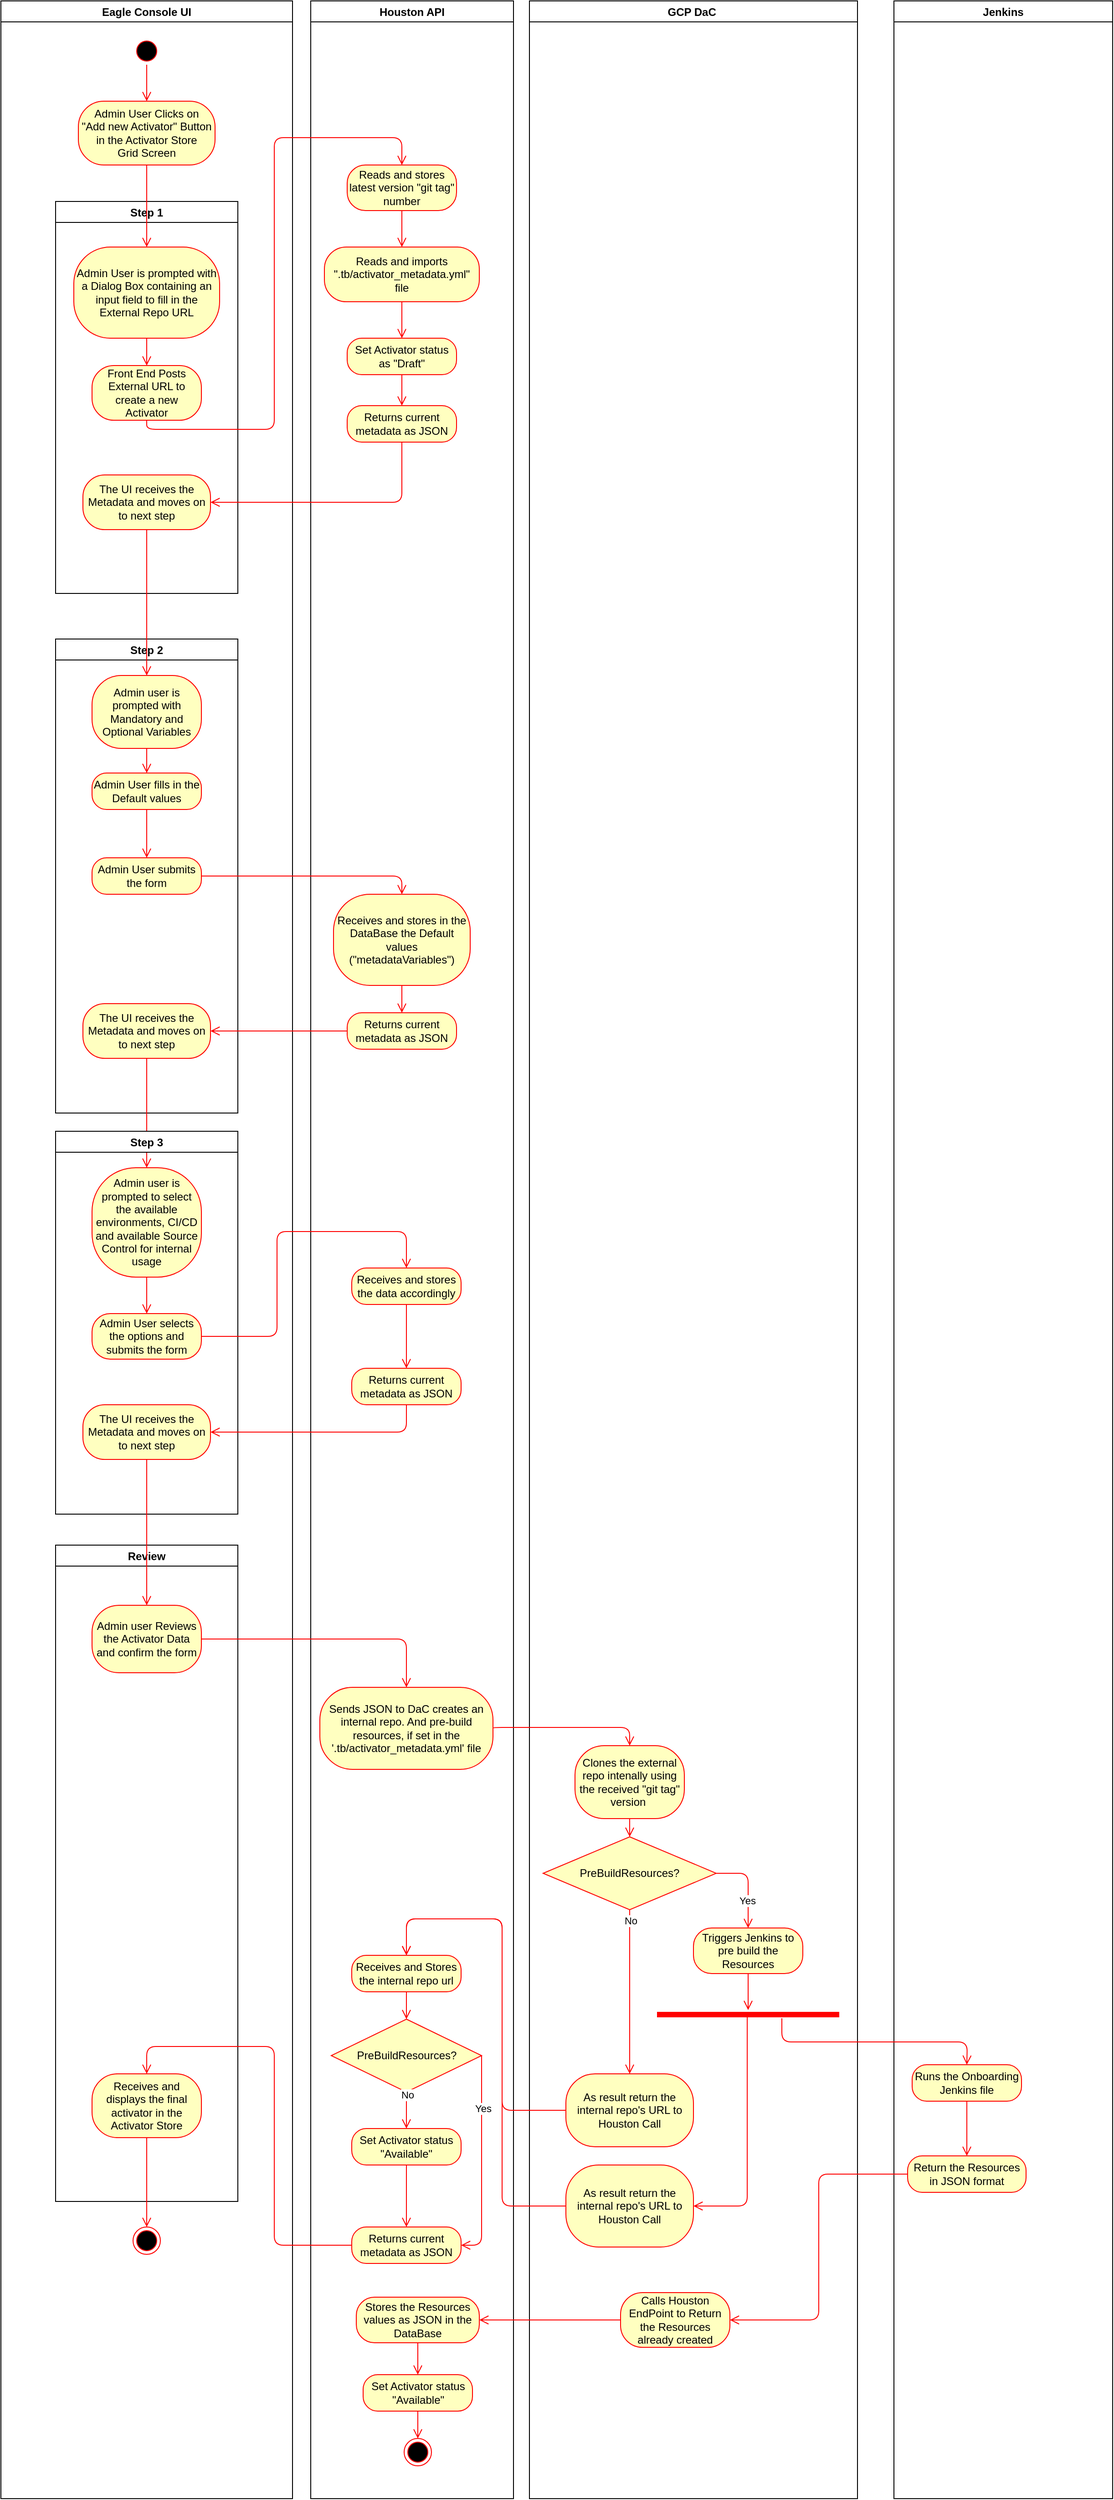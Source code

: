 <mxfile version="13.0.3" type="device"><diagram id="y2AqbTbIg_huUo9ncQSY" name="Diagram"><mxGraphModel dx="1662" dy="822" grid="1" gridSize="10" guides="1" tooltips="1" connect="1" arrows="1" fold="1" page="1" pageScale="1" pageWidth="1169" pageHeight="827" math="0" shadow="0"><root><mxCell id="0"/><mxCell id="1" parent="0"/><mxCell id="tjjg6E9LLKaCg4tvoyNV-4" value="Eagle Console UI" style="swimlane;" parent="1" vertex="1"><mxGeometry x="60" y="60" width="320" height="2740" as="geometry"/></mxCell><mxCell id="tjjg6E9LLKaCg4tvoyNV-26" value="Step 1" style="swimlane;" parent="tjjg6E9LLKaCg4tvoyNV-4" vertex="1"><mxGeometry x="60" y="220" width="200" height="430" as="geometry"/></mxCell><mxCell id="tjjg6E9LLKaCg4tvoyNV-78" value="Admin User is prompted with a Dialog Box containing an input field to fill in the External Repo URL" style="rounded=1;whiteSpace=wrap;html=1;arcSize=40;fontColor=#000000;fillColor=#ffffc0;strokeColor=#ff0000;" parent="tjjg6E9LLKaCg4tvoyNV-26" vertex="1"><mxGeometry x="20" y="50" width="160" height="100" as="geometry"/></mxCell><mxCell id="tjjg6E9LLKaCg4tvoyNV-94" value="The UI receives the Metadata and moves on to next step" style="rounded=1;whiteSpace=wrap;html=1;arcSize=40;fontColor=#000000;fillColor=#ffffc0;strokeColor=#ff0000;" parent="tjjg6E9LLKaCg4tvoyNV-26" vertex="1"><mxGeometry x="30" y="300" width="140" height="60" as="geometry"/></mxCell><mxCell id="tjjg6E9LLKaCg4tvoyNV-27" value="Step 2" style="swimlane;" parent="tjjg6E9LLKaCg4tvoyNV-4" vertex="1"><mxGeometry x="60" y="700" width="200" height="520" as="geometry"/></mxCell><mxCell id="tjjg6E9LLKaCg4tvoyNV-96" value="Admin user is prompted with Mandatory and Optional Variables" style="rounded=1;whiteSpace=wrap;html=1;arcSize=40;fontColor=#000000;fillColor=#ffffc0;strokeColor=#ff0000;" parent="tjjg6E9LLKaCg4tvoyNV-27" vertex="1"><mxGeometry x="40" y="40" width="120" height="80" as="geometry"/></mxCell><mxCell id="tjjg6E9LLKaCg4tvoyNV-98" value="Admin User fills in the Default values" style="rounded=1;whiteSpace=wrap;html=1;arcSize=40;fontColor=#000000;fillColor=#ffffc0;strokeColor=#ff0000;" parent="tjjg6E9LLKaCg4tvoyNV-27" vertex="1"><mxGeometry x="40" y="147" width="120" height="40" as="geometry"/></mxCell><mxCell id="tjjg6E9LLKaCg4tvoyNV-99" value="" style="edgeStyle=orthogonalEdgeStyle;html=1;verticalAlign=bottom;endArrow=open;endSize=8;strokeColor=#ff0000;entryX=0.5;entryY=0;entryDx=0;entryDy=0;" parent="tjjg6E9LLKaCg4tvoyNV-27" source="tjjg6E9LLKaCg4tvoyNV-98" target="tjjg6E9LLKaCg4tvoyNV-100" edge="1"><mxGeometry relative="1" as="geometry"><mxPoint x="100" y="247" as="targetPoint"/></mxGeometry></mxCell><mxCell id="tjjg6E9LLKaCg4tvoyNV-97" value="" style="edgeStyle=orthogonalEdgeStyle;html=1;verticalAlign=bottom;endArrow=open;endSize=8;strokeColor=#ff0000;entryX=0.5;entryY=0;entryDx=0;entryDy=0;" parent="tjjg6E9LLKaCg4tvoyNV-27" source="tjjg6E9LLKaCg4tvoyNV-96" target="tjjg6E9LLKaCg4tvoyNV-98" edge="1"><mxGeometry relative="1" as="geometry"><mxPoint x="460" y="70" as="targetPoint"/></mxGeometry></mxCell><mxCell id="tjjg6E9LLKaCg4tvoyNV-100" value="Admin User submits the form" style="rounded=1;whiteSpace=wrap;html=1;arcSize=40;fontColor=#000000;fillColor=#ffffc0;strokeColor=#ff0000;" parent="tjjg6E9LLKaCg4tvoyNV-27" vertex="1"><mxGeometry x="40" y="240" width="120" height="40" as="geometry"/></mxCell><mxCell id="tjjg6E9LLKaCg4tvoyNV-111" value="The UI receives the Metadata and moves on to next step" style="rounded=1;whiteSpace=wrap;html=1;arcSize=40;fontColor=#000000;fillColor=#ffffc0;strokeColor=#ff0000;" parent="tjjg6E9LLKaCg4tvoyNV-27" vertex="1"><mxGeometry x="30" y="400" width="140" height="60" as="geometry"/></mxCell><mxCell id="tjjg6E9LLKaCg4tvoyNV-73" value="" style="ellipse;html=1;shape=endState;fillColor=#000000;strokeColor=#ff0000;" parent="tjjg6E9LLKaCg4tvoyNV-4" vertex="1"><mxGeometry x="145" y="2442" width="30" height="30" as="geometry"/></mxCell><mxCell id="tjjg6E9LLKaCg4tvoyNV-80" value="" style="ellipse;html=1;shape=startState;fillColor=#000000;strokeColor=#ff0000;" parent="tjjg6E9LLKaCg4tvoyNV-4" vertex="1"><mxGeometry x="145" y="40" width="30" height="30" as="geometry"/></mxCell><mxCell id="tjjg6E9LLKaCg4tvoyNV-81" value="" style="edgeStyle=orthogonalEdgeStyle;html=1;verticalAlign=bottom;endArrow=open;endSize=8;strokeColor=#ff0000;" parent="tjjg6E9LLKaCg4tvoyNV-4" source="tjjg6E9LLKaCg4tvoyNV-80" edge="1"><mxGeometry relative="1" as="geometry"><mxPoint x="160" y="110" as="targetPoint"/></mxGeometry></mxCell><mxCell id="tjjg6E9LLKaCg4tvoyNV-82" value="Admin User Clicks on &lt;br&gt;&quot;Add new Activator&quot; Button in the Activator Store &lt;br&gt;Grid Screen" style="rounded=1;whiteSpace=wrap;html=1;arcSize=40;fontColor=#000000;fillColor=#ffffc0;strokeColor=#ff0000;" parent="tjjg6E9LLKaCg4tvoyNV-4" vertex="1"><mxGeometry x="85" y="110" width="150" height="70" as="geometry"/></mxCell><mxCell id="tjjg6E9LLKaCg4tvoyNV-83" value="" style="edgeStyle=orthogonalEdgeStyle;html=1;verticalAlign=bottom;endArrow=open;endSize=8;strokeColor=#ff0000;entryX=0.5;entryY=0;entryDx=0;entryDy=0;" parent="tjjg6E9LLKaCg4tvoyNV-4" source="tjjg6E9LLKaCg4tvoyNV-82" target="tjjg6E9LLKaCg4tvoyNV-78" edge="1"><mxGeometry relative="1" as="geometry"><mxPoint x="160" y="210" as="targetPoint"/></mxGeometry></mxCell><mxCell id="tjjg6E9LLKaCg4tvoyNV-95" value="" style="edgeStyle=orthogonalEdgeStyle;html=1;verticalAlign=bottom;endArrow=open;endSize=8;strokeColor=#ff0000;entryX=0.5;entryY=0;entryDx=0;entryDy=0;" parent="tjjg6E9LLKaCg4tvoyNV-4" source="tjjg6E9LLKaCg4tvoyNV-94" target="tjjg6E9LLKaCg4tvoyNV-96" edge="1"><mxGeometry relative="1" as="geometry"><mxPoint x="150" y="620" as="targetPoint"/></mxGeometry></mxCell><mxCell id="tjjg6E9LLKaCg4tvoyNV-58" value="Review" style="swimlane;" parent="tjjg6E9LLKaCg4tvoyNV-4" vertex="1"><mxGeometry x="60" y="1694" width="200" height="720" as="geometry"/></mxCell><mxCell id="tjjg6E9LLKaCg4tvoyNV-132" value="Receives and displays the final activator in the Activator Store" style="rounded=1;whiteSpace=wrap;html=1;arcSize=40;fontColor=#000000;fillColor=#ffffc0;strokeColor=#ff0000;" parent="tjjg6E9LLKaCg4tvoyNV-58" vertex="1"><mxGeometry x="40" y="580" width="120" height="70" as="geometry"/></mxCell><mxCell id="gAJ-gevwU684RLbz3M-X-3" value="Admin user Reviews the Activator Data and confirm the form" style="rounded=1;whiteSpace=wrap;html=1;arcSize=40;fontColor=#000000;fillColor=#ffffc0;strokeColor=#ff0000;" vertex="1" parent="tjjg6E9LLKaCg4tvoyNV-58"><mxGeometry x="40" y="66" width="120" height="74" as="geometry"/></mxCell><mxCell id="tjjg6E9LLKaCg4tvoyNV-133" value="" style="edgeStyle=orthogonalEdgeStyle;html=1;verticalAlign=bottom;endArrow=open;endSize=8;strokeColor=#ff0000;entryX=0.5;entryY=0;entryDx=0;entryDy=0;" parent="tjjg6E9LLKaCg4tvoyNV-4" source="tjjg6E9LLKaCg4tvoyNV-132" target="tjjg6E9LLKaCg4tvoyNV-73" edge="1"><mxGeometry relative="1" as="geometry"><mxPoint x="160" y="2154" as="targetPoint"/></mxGeometry></mxCell><mxCell id="tjjg6E9LLKaCg4tvoyNV-135" value="" style="edgeStyle=orthogonalEdgeStyle;html=1;verticalAlign=bottom;endArrow=open;endSize=8;strokeColor=#ff0000;entryX=0.5;entryY=0;entryDx=0;entryDy=0;exitX=0.5;exitY=1;exitDx=0;exitDy=0;" parent="tjjg6E9LLKaCg4tvoyNV-4" source="tjjg6E9LLKaCg4tvoyNV-111" target="tjjg6E9LLKaCg4tvoyNV-114" edge="1"><mxGeometry relative="1" as="geometry"><mxPoint x="170" y="950" as="targetPoint"/><mxPoint x="170" y="897" as="sourcePoint"/></mxGeometry></mxCell><mxCell id="tjjg6E9LLKaCg4tvoyNV-114" value="Admin user is prompted to select the available environments, CI/CD and available Source Control for internal usage" style="rounded=1;whiteSpace=wrap;html=1;arcSize=40;fontColor=#000000;fillColor=#ffffc0;strokeColor=#ff0000;" parent="tjjg6E9LLKaCg4tvoyNV-4" vertex="1"><mxGeometry x="100" y="1280" width="120" height="120" as="geometry"/></mxCell><mxCell id="gAJ-gevwU684RLbz3M-X-2" value="Step 3" style="swimlane;" vertex="1" parent="tjjg6E9LLKaCg4tvoyNV-4"><mxGeometry x="60" y="1240" width="200" height="420" as="geometry"/></mxCell><mxCell id="tjjg6E9LLKaCg4tvoyNV-116" value="Admin User selects the options and submits the form" style="rounded=1;whiteSpace=wrap;html=1;arcSize=40;fontColor=#000000;fillColor=#ffffc0;strokeColor=#ff0000;" parent="gAJ-gevwU684RLbz3M-X-2" vertex="1"><mxGeometry x="40" y="200" width="120" height="50" as="geometry"/></mxCell><mxCell id="gAJ-gevwU684RLbz3M-X-6" value="The UI receives the Metadata and moves on to next step" style="rounded=1;whiteSpace=wrap;html=1;arcSize=40;fontColor=#000000;fillColor=#ffffc0;strokeColor=#ff0000;" vertex="1" parent="gAJ-gevwU684RLbz3M-X-2"><mxGeometry x="30" y="300" width="140" height="60" as="geometry"/></mxCell><mxCell id="gAJ-gevwU684RLbz3M-X-1" value="" style="edgeStyle=orthogonalEdgeStyle;html=1;verticalAlign=bottom;endArrow=open;endSize=8;strokeColor=#ff0000;exitX=0.5;exitY=1;exitDx=0;exitDy=0;entryX=0.5;entryY=0;entryDx=0;entryDy=0;" edge="1" parent="tjjg6E9LLKaCg4tvoyNV-4" source="tjjg6E9LLKaCg4tvoyNV-114" target="tjjg6E9LLKaCg4tvoyNV-116"><mxGeometry relative="1" as="geometry"><mxPoint x="160" y="1914" as="targetPoint"/><mxPoint x="455" y="1954" as="sourcePoint"/></mxGeometry></mxCell><mxCell id="gAJ-gevwU684RLbz3M-X-9" value="" style="edgeStyle=orthogonalEdgeStyle;html=1;verticalAlign=bottom;endArrow=open;endSize=8;strokeColor=#ff0000;exitX=0.5;exitY=1;exitDx=0;exitDy=0;entryX=0.5;entryY=0;entryDx=0;entryDy=0;" edge="1" parent="tjjg6E9LLKaCg4tvoyNV-4" source="gAJ-gevwU684RLbz3M-X-6" target="gAJ-gevwU684RLbz3M-X-3"><mxGeometry relative="1" as="geometry"><mxPoint x="240" y="1580" as="targetPoint"/><mxPoint x="455" y="1550" as="sourcePoint"/></mxGeometry></mxCell><mxCell id="tjjg6E9LLKaCg4tvoyNV-5" value="Houston API" style="swimlane;" parent="1" vertex="1"><mxGeometry x="400" y="60" width="222.5" height="2740" as="geometry"/></mxCell><mxCell id="tjjg6E9LLKaCg4tvoyNV-89" value="Reads and stores latest version &quot;git tag&quot; number" style="rounded=1;whiteSpace=wrap;html=1;arcSize=40;fontColor=#000000;fillColor=#ffffc0;strokeColor=#ff0000;" parent="tjjg6E9LLKaCg4tvoyNV-5" vertex="1"><mxGeometry x="40" y="180" width="120" height="50" as="geometry"/></mxCell><mxCell id="tjjg6E9LLKaCg4tvoyNV-91" value="" style="edgeStyle=orthogonalEdgeStyle;html=1;verticalAlign=bottom;endArrow=open;endSize=8;strokeColor=#ff0000;exitX=0.5;exitY=1;exitDx=0;exitDy=0;entryX=0.5;entryY=0;entryDx=0;entryDy=0;" parent="tjjg6E9LLKaCg4tvoyNV-5" source="tjjg6E9LLKaCg4tvoyNV-89" target="SBDFWJULEQ5NdvmHVxAN-1" edge="1"><mxGeometry relative="1" as="geometry"><mxPoint x="100" y="280" as="targetPoint"/><mxPoint x="100" y="240" as="sourcePoint"/><Array as="points"/></mxGeometry></mxCell><mxCell id="tjjg6E9LLKaCg4tvoyNV-92" value="Returns current metadata as JSON" style="rounded=1;whiteSpace=wrap;html=1;arcSize=40;fontColor=#000000;fillColor=#ffffc0;strokeColor=#ff0000;" parent="tjjg6E9LLKaCg4tvoyNV-5" vertex="1"><mxGeometry x="40" y="444" width="120" height="40" as="geometry"/></mxCell><mxCell id="tjjg6E9LLKaCg4tvoyNV-103" value="Receives and stores in the DataBase the Default values (&quot;metadataVariables&quot;)" style="rounded=1;whiteSpace=wrap;html=1;arcSize=40;fontColor=#000000;fillColor=#ffffc0;strokeColor=#ff0000;" parent="tjjg6E9LLKaCg4tvoyNV-5" vertex="1"><mxGeometry x="25" y="980" width="150" height="100" as="geometry"/></mxCell><mxCell id="tjjg6E9LLKaCg4tvoyNV-105" value="Returns current metadata as JSON" style="rounded=1;whiteSpace=wrap;html=1;arcSize=40;fontColor=#000000;fillColor=#ffffc0;strokeColor=#ff0000;" parent="tjjg6E9LLKaCg4tvoyNV-5" vertex="1"><mxGeometry x="40" y="1110" width="120" height="40" as="geometry"/></mxCell><mxCell id="tjjg6E9LLKaCg4tvoyNV-104" value="" style="edgeStyle=orthogonalEdgeStyle;html=1;verticalAlign=bottom;endArrow=open;endSize=8;strokeColor=#ff0000;exitX=0.5;exitY=1;exitDx=0;exitDy=0;" parent="tjjg6E9LLKaCg4tvoyNV-5" source="tjjg6E9LLKaCg4tvoyNV-103" target="tjjg6E9LLKaCg4tvoyNV-105" edge="1"><mxGeometry relative="1" as="geometry"><mxPoint x="180" y="1170" as="targetPoint"/></mxGeometry></mxCell><mxCell id="tjjg6E9LLKaCg4tvoyNV-118" value="Receives and stores the data accordingly" style="rounded=1;whiteSpace=wrap;html=1;arcSize=40;fontColor=#000000;fillColor=#ffffc0;strokeColor=#ff0000;" parent="tjjg6E9LLKaCg4tvoyNV-5" vertex="1"><mxGeometry x="45" y="1390" width="120" height="40" as="geometry"/></mxCell><mxCell id="tjjg6E9LLKaCg4tvoyNV-121" value="Sends JSON to DaC creates an internal repo. And pre-build resources, if set in the '.tb/activator_metadata.yml' file" style="rounded=1;whiteSpace=wrap;html=1;arcSize=40;fontColor=#000000;fillColor=#ffffc0;strokeColor=#ff0000;" parent="tjjg6E9LLKaCg4tvoyNV-5" vertex="1"><mxGeometry x="10" y="1850" width="190" height="90" as="geometry"/></mxCell><mxCell id="tjjg6E9LLKaCg4tvoyNV-119" value="" style="edgeStyle=orthogonalEdgeStyle;html=1;verticalAlign=bottom;endArrow=open;endSize=8;strokeColor=#ff0000;" parent="tjjg6E9LLKaCg4tvoyNV-5" source="tjjg6E9LLKaCg4tvoyNV-118" edge="1"><mxGeometry relative="1" as="geometry"><mxPoint x="105" y="1500" as="targetPoint"/></mxGeometry></mxCell><mxCell id="tjjg6E9LLKaCg4tvoyNV-129" value="Receives and Stores the internal repo url" style="rounded=1;whiteSpace=wrap;html=1;arcSize=40;fontColor=#000000;fillColor=#ffffc0;strokeColor=#ff0000;" parent="tjjg6E9LLKaCg4tvoyNV-5" vertex="1"><mxGeometry x="45" y="2144" width="120" height="40" as="geometry"/></mxCell><mxCell id="tjjg6E9LLKaCg4tvoyNV-130" value="" style="edgeStyle=orthogonalEdgeStyle;html=1;verticalAlign=bottom;endArrow=open;endSize=8;strokeColor=#ff0000;entryX=0.5;entryY=0;entryDx=0;entryDy=0;" parent="tjjg6E9LLKaCg4tvoyNV-5" source="tjjg6E9LLKaCg4tvoyNV-129" target="tjjg6E9LLKaCg4tvoyNV-169" edge="1"><mxGeometry relative="1" as="geometry"><mxPoint x="110" y="2374" as="targetPoint"/></mxGeometry></mxCell><mxCell id="tjjg6E9LLKaCg4tvoyNV-131" value="Returns current metadata as JSON" style="rounded=1;whiteSpace=wrap;html=1;arcSize=40;fontColor=#000000;fillColor=#ffffc0;strokeColor=#ff0000;" parent="tjjg6E9LLKaCg4tvoyNV-5" vertex="1"><mxGeometry x="45" y="2442" width="120" height="40" as="geometry"/></mxCell><mxCell id="tjjg6E9LLKaCg4tvoyNV-160" value="Stores the Resources values as JSON in the DataBase" style="rounded=1;whiteSpace=wrap;html=1;arcSize=40;fontColor=#000000;fillColor=#ffffc0;strokeColor=#ff0000;" parent="tjjg6E9LLKaCg4tvoyNV-5" vertex="1"><mxGeometry x="50" y="2519" width="135" height="50" as="geometry"/></mxCell><mxCell id="tjjg6E9LLKaCg4tvoyNV-163" value="" style="ellipse;html=1;shape=endState;fillColor=#000000;strokeColor=#ff0000;" parent="tjjg6E9LLKaCg4tvoyNV-5" vertex="1"><mxGeometry x="102.5" y="2674" width="30" height="30" as="geometry"/></mxCell><mxCell id="tjjg6E9LLKaCg4tvoyNV-164" value="" style="edgeStyle=orthogonalEdgeStyle;html=1;verticalAlign=bottom;endArrow=open;endSize=8;strokeColor=#ff0000;exitX=0.5;exitY=1;exitDx=0;exitDy=0;" parent="tjjg6E9LLKaCg4tvoyNV-5" source="tjjg6E9LLKaCg4tvoyNV-160" target="tjjg6E9LLKaCg4tvoyNV-173" edge="1"><mxGeometry relative="1" as="geometry"><mxPoint x="120" y="2384" as="targetPoint"/><mxPoint x="120" y="2344" as="sourcePoint"/></mxGeometry></mxCell><mxCell id="tjjg6E9LLKaCg4tvoyNV-167" value="Set Activator status as &quot;Draft&quot;" style="rounded=1;whiteSpace=wrap;html=1;arcSize=40;fontColor=#000000;fillColor=#ffffc0;strokeColor=#ff0000;" parent="tjjg6E9LLKaCg4tvoyNV-5" vertex="1"><mxGeometry x="40" y="370" width="120" height="40" as="geometry"/></mxCell><mxCell id="tjjg6E9LLKaCg4tvoyNV-168" value="" style="edgeStyle=orthogonalEdgeStyle;html=1;verticalAlign=bottom;endArrow=open;endSize=8;strokeColor=#ff0000;exitX=0.5;exitY=1;exitDx=0;exitDy=0;entryX=0.5;entryY=0;entryDx=0;entryDy=0;" parent="tjjg6E9LLKaCg4tvoyNV-5" source="tjjg6E9LLKaCg4tvoyNV-167" target="tjjg6E9LLKaCg4tvoyNV-92" edge="1"><mxGeometry relative="1" as="geometry"><mxPoint x="110" y="290" as="targetPoint"/><mxPoint x="110" y="250" as="sourcePoint"/><Array as="points"/></mxGeometry></mxCell><mxCell id="tjjg6E9LLKaCg4tvoyNV-169" value="PreBuildResources?" style="rhombus;whiteSpace=wrap;html=1;fillColor=#ffffc0;strokeColor=#ff0000;" parent="tjjg6E9LLKaCg4tvoyNV-5" vertex="1"><mxGeometry x="22.5" y="2214" width="165" height="80" as="geometry"/></mxCell><mxCell id="tjjg6E9LLKaCg4tvoyNV-172" value="Set Activator status &quot;Available&quot;" style="rounded=1;whiteSpace=wrap;html=1;arcSize=40;fontColor=#000000;fillColor=#ffffc0;strokeColor=#ff0000;" parent="tjjg6E9LLKaCg4tvoyNV-5" vertex="1"><mxGeometry x="45" y="2334" width="120" height="40" as="geometry"/></mxCell><mxCell id="tjjg6E9LLKaCg4tvoyNV-173" value="Set Activator status&lt;br&gt;&quot;Available&quot;" style="rounded=1;whiteSpace=wrap;html=1;arcSize=40;fontColor=#000000;fillColor=#ffffc0;strokeColor=#ff0000;" parent="tjjg6E9LLKaCg4tvoyNV-5" vertex="1"><mxGeometry x="57.5" y="2604" width="120" height="40" as="geometry"/></mxCell><mxCell id="tjjg6E9LLKaCg4tvoyNV-174" value="" style="edgeStyle=orthogonalEdgeStyle;html=1;verticalAlign=bottom;endArrow=open;endSize=8;strokeColor=#ff0000;entryX=0.5;entryY=0;entryDx=0;entryDy=0;" parent="tjjg6E9LLKaCg4tvoyNV-5" source="tjjg6E9LLKaCg4tvoyNV-173" target="tjjg6E9LLKaCg4tvoyNV-163" edge="1"><mxGeometry relative="1" as="geometry"><mxPoint x="162.5" y="2694" as="targetPoint"/></mxGeometry></mxCell><mxCell id="tjjg6E9LLKaCg4tvoyNV-177" value="" style="edgeStyle=orthogonalEdgeStyle;html=1;verticalAlign=bottom;endArrow=open;endSize=8;strokeColor=#ff0000;entryX=0.5;entryY=0;entryDx=0;entryDy=0;exitX=0.5;exitY=1;exitDx=0;exitDy=0;" parent="tjjg6E9LLKaCg4tvoyNV-5" source="tjjg6E9LLKaCg4tvoyNV-172" target="tjjg6E9LLKaCg4tvoyNV-131" edge="1"><mxGeometry relative="1" as="geometry"><mxPoint x="115" y="2224" as="targetPoint"/><mxPoint x="115" y="2194" as="sourcePoint"/><Array as="points"><mxPoint x="105" y="2394"/><mxPoint x="105" y="2394"/></Array></mxGeometry></mxCell><mxCell id="tjjg6E9LLKaCg4tvoyNV-179" value="" style="edgeStyle=orthogonalEdgeStyle;html=1;verticalAlign=bottom;endArrow=open;endSize=8;strokeColor=#ff0000;exitX=0.5;exitY=1;exitDx=0;exitDy=0;entryX=0.5;entryY=0;entryDx=0;entryDy=0;" parent="tjjg6E9LLKaCg4tvoyNV-5" source="tjjg6E9LLKaCg4tvoyNV-169" target="tjjg6E9LLKaCg4tvoyNV-172" edge="1"><mxGeometry relative="1" as="geometry"><mxPoint x="330" y="2284" as="targetPoint"/><mxPoint x="360" y="2104" as="sourcePoint"/></mxGeometry></mxCell><mxCell id="tjjg6E9LLKaCg4tvoyNV-180" value="No" style="edgeLabel;html=1;align=center;verticalAlign=middle;resizable=0;points=[];" parent="tjjg6E9LLKaCg4tvoyNV-179" vertex="1" connectable="0"><mxGeometry x="-0.873" y="1" relative="1" as="geometry"><mxPoint as="offset"/></mxGeometry></mxCell><mxCell id="tjjg6E9LLKaCg4tvoyNV-181" value="" style="edgeStyle=orthogonalEdgeStyle;html=1;verticalAlign=bottom;endArrow=open;endSize=8;strokeColor=#ff0000;entryX=1;entryY=0.5;entryDx=0;entryDy=0;exitX=1;exitY=0.5;exitDx=0;exitDy=0;" parent="tjjg6E9LLKaCg4tvoyNV-5" source="tjjg6E9LLKaCg4tvoyNV-169" target="tjjg6E9LLKaCg4tvoyNV-131" edge="1"><mxGeometry relative="1" as="geometry"><mxPoint x="490" y="2124" as="targetPoint"/><mxPoint x="150" y="2314" as="sourcePoint"/><Array as="points"><mxPoint x="188" y="2462"/></Array></mxGeometry></mxCell><mxCell id="tjjg6E9LLKaCg4tvoyNV-182" value="Yes" style="edgeLabel;html=1;align=center;verticalAlign=middle;resizable=0;points=[];" parent="tjjg6E9LLKaCg4tvoyNV-181" vertex="1" connectable="0"><mxGeometry x="-0.63" y="-15" relative="1" as="geometry"><mxPoint x="16" y="15" as="offset"/></mxGeometry></mxCell><mxCell id="SBDFWJULEQ5NdvmHVxAN-1" value="Reads and imports &quot;.tb/activator_metadata.yml&quot;&lt;br&gt;file" style="rounded=1;whiteSpace=wrap;html=1;arcSize=40;fontColor=#000000;fillColor=#ffffc0;strokeColor=#ff0000;" parent="tjjg6E9LLKaCg4tvoyNV-5" vertex="1"><mxGeometry x="15" y="270" width="170" height="60" as="geometry"/></mxCell><mxCell id="tjjg6E9LLKaCg4tvoyNV-90" value="" style="edgeStyle=orthogonalEdgeStyle;html=1;verticalAlign=bottom;endArrow=open;endSize=8;strokeColor=#ff0000;exitX=0.5;exitY=1;exitDx=0;exitDy=0;" parent="tjjg6E9LLKaCg4tvoyNV-5" source="SBDFWJULEQ5NdvmHVxAN-1" target="tjjg6E9LLKaCg4tvoyNV-167" edge="1"><mxGeometry relative="1" as="geometry"><mxPoint x="100" y="370" as="targetPoint"/></mxGeometry></mxCell><mxCell id="gAJ-gevwU684RLbz3M-X-4" value="Returns current metadata as JSON" style="rounded=1;whiteSpace=wrap;html=1;arcSize=40;fontColor=#000000;fillColor=#ffffc0;strokeColor=#ff0000;" vertex="1" parent="tjjg6E9LLKaCg4tvoyNV-5"><mxGeometry x="45" y="1500" width="120" height="40" as="geometry"/></mxCell><mxCell id="tjjg6E9LLKaCg4tvoyNV-6" value="GCP DaC " style="swimlane;" parent="1" vertex="1"><mxGeometry x="640" y="60" width="360" height="2740" as="geometry"/></mxCell><mxCell id="tjjg6E9LLKaCg4tvoyNV-123" value="Clones the external repo intenally using the received &quot;git tag&quot;&lt;br&gt;version&amp;nbsp;" style="rounded=1;whiteSpace=wrap;html=1;arcSize=40;fontColor=#000000;fillColor=#ffffc0;strokeColor=#ff0000;" parent="tjjg6E9LLKaCg4tvoyNV-6" vertex="1"><mxGeometry x="50" y="1914" width="120" height="80" as="geometry"/></mxCell><mxCell id="tjjg6E9LLKaCg4tvoyNV-127" value="As result return the internal repo's URL to Houston Call" style="rounded=1;whiteSpace=wrap;html=1;arcSize=40;fontColor=#000000;fillColor=#ffffc0;strokeColor=#ff0000;" parent="tjjg6E9LLKaCg4tvoyNV-6" vertex="1"><mxGeometry x="40" y="2274" width="140" height="80" as="geometry"/></mxCell><mxCell id="tjjg6E9LLKaCg4tvoyNV-151" value="As result return the internal repo's URL to Houston Call" style="rounded=1;whiteSpace=wrap;html=1;arcSize=40;fontColor=#000000;fillColor=#ffffc0;strokeColor=#ff0000;" parent="tjjg6E9LLKaCg4tvoyNV-6" vertex="1"><mxGeometry x="40" y="2374" width="140" height="90" as="geometry"/></mxCell><mxCell id="tjjg6E9LLKaCg4tvoyNV-138" value="" style="shape=line;html=1;strokeWidth=6;strokeColor=#ff0000;" parent="tjjg6E9LLKaCg4tvoyNV-6" vertex="1"><mxGeometry x="140" y="2204" width="200" height="10" as="geometry"/></mxCell><mxCell id="tjjg6E9LLKaCg4tvoyNV-139" value="" style="edgeStyle=orthogonalEdgeStyle;html=1;verticalAlign=bottom;endArrow=open;endSize=8;strokeColor=#ff0000;exitX=0.495;exitY=0.4;exitDx=0;exitDy=0;exitPerimeter=0;entryX=1;entryY=0.5;entryDx=0;entryDy=0;" parent="tjjg6E9LLKaCg4tvoyNV-6" source="tjjg6E9LLKaCg4tvoyNV-138" target="tjjg6E9LLKaCg4tvoyNV-151" edge="1"><mxGeometry relative="1" as="geometry"><mxPoint x="80" y="2154" as="targetPoint"/></mxGeometry></mxCell><mxCell id="tjjg6E9LLKaCg4tvoyNV-142" value="&lt;span&gt;PreBuildResources?&lt;/span&gt;" style="rhombus;whiteSpace=wrap;html=1;fillColor=#ffffc0;strokeColor=#ff0000;" parent="tjjg6E9LLKaCg4tvoyNV-6" vertex="1"><mxGeometry x="15" y="2014" width="190" height="80" as="geometry"/></mxCell><mxCell id="tjjg6E9LLKaCg4tvoyNV-140" value="" style="edgeStyle=orthogonalEdgeStyle;html=1;verticalAlign=bottom;endArrow=open;endSize=8;strokeColor=#ff0000;exitX=0.5;exitY=1;exitDx=0;exitDy=0;" parent="tjjg6E9LLKaCg4tvoyNV-6" source="tjjg6E9LLKaCg4tvoyNV-123" target="tjjg6E9LLKaCg4tvoyNV-142" edge="1"><mxGeometry relative="1" as="geometry"><mxPoint x="110" y="2034" as="targetPoint"/><mxPoint x="-130" y="1954" as="sourcePoint"/></mxGeometry></mxCell><mxCell id="tjjg6E9LLKaCg4tvoyNV-143" value="" style="edgeStyle=orthogonalEdgeStyle;html=1;verticalAlign=bottom;endArrow=open;endSize=8;strokeColor=#ff0000;exitX=0.5;exitY=1;exitDx=0;exitDy=0;entryX=0.5;entryY=0;entryDx=0;entryDy=0;" parent="tjjg6E9LLKaCg4tvoyNV-6" source="tjjg6E9LLKaCg4tvoyNV-142" target="tjjg6E9LLKaCg4tvoyNV-127" edge="1"><mxGeometry relative="1" as="geometry"><mxPoint x="120" y="2024" as="targetPoint"/><mxPoint x="120" y="2004" as="sourcePoint"/></mxGeometry></mxCell><mxCell id="tjjg6E9LLKaCg4tvoyNV-144" value="No" style="edgeLabel;html=1;align=center;verticalAlign=middle;resizable=0;points=[];" parent="tjjg6E9LLKaCg4tvoyNV-143" vertex="1" connectable="0"><mxGeometry x="-0.873" y="1" relative="1" as="geometry"><mxPoint as="offset"/></mxGeometry></mxCell><mxCell id="tjjg6E9LLKaCg4tvoyNV-149" value="Triggers Jenkins to pre build the Resources" style="rounded=1;whiteSpace=wrap;html=1;arcSize=40;fontColor=#000000;fillColor=#ffffc0;strokeColor=#ff0000;" parent="tjjg6E9LLKaCg4tvoyNV-6" vertex="1"><mxGeometry x="180" y="2114" width="120" height="50" as="geometry"/></mxCell><mxCell id="tjjg6E9LLKaCg4tvoyNV-147" value="" style="edgeStyle=orthogonalEdgeStyle;html=1;verticalAlign=bottom;endArrow=open;endSize=8;strokeColor=#ff0000;exitX=1;exitY=0.5;exitDx=0;exitDy=0;" parent="tjjg6E9LLKaCg4tvoyNV-6" source="tjjg6E9LLKaCg4tvoyNV-142" target="tjjg6E9LLKaCg4tvoyNV-149" edge="1"><mxGeometry relative="1" as="geometry"><mxPoint x="250" y="2094" as="targetPoint"/><mxPoint x="200" y="2219" as="sourcePoint"/></mxGeometry></mxCell><mxCell id="tjjg6E9LLKaCg4tvoyNV-148" value="Yes" style="edgeLabel;html=1;align=center;verticalAlign=middle;resizable=0;points=[];" parent="tjjg6E9LLKaCg4tvoyNV-147" vertex="1" connectable="0"><mxGeometry x="-0.63" y="-15" relative="1" as="geometry"><mxPoint x="16" y="15" as="offset"/></mxGeometry></mxCell><mxCell id="tjjg6E9LLKaCg4tvoyNV-150" value="" style="edgeStyle=orthogonalEdgeStyle;html=1;verticalAlign=bottom;endArrow=open;endSize=8;strokeColor=#ff0000;exitX=0.5;exitY=1;exitDx=0;exitDy=0;" parent="tjjg6E9LLKaCg4tvoyNV-6" source="tjjg6E9LLKaCg4tvoyNV-149" target="tjjg6E9LLKaCg4tvoyNV-138" edge="1"><mxGeometry relative="1" as="geometry"><mxPoint x="120" y="2024" as="targetPoint"/><mxPoint x="260" y="2014" as="sourcePoint"/></mxGeometry></mxCell><mxCell id="tjjg6E9LLKaCg4tvoyNV-158" value="Calls Houston EndPoint to Return the Resources already created" style="rounded=1;whiteSpace=wrap;html=1;arcSize=40;fontColor=#000000;fillColor=#ffffc0;strokeColor=#ff0000;" parent="tjjg6E9LLKaCg4tvoyNV-6" vertex="1"><mxGeometry x="100" y="2514" width="120" height="60" as="geometry"/></mxCell><mxCell id="tjjg6E9LLKaCg4tvoyNV-84" value="Front End Posts External URL to create a new Activator" style="rounded=1;whiteSpace=wrap;html=1;arcSize=40;fontColor=#000000;fillColor=#ffffc0;strokeColor=#ff0000;" parent="1" vertex="1"><mxGeometry x="160" y="460" width="120" height="60" as="geometry"/></mxCell><mxCell id="tjjg6E9LLKaCg4tvoyNV-79" value="" style="edgeStyle=orthogonalEdgeStyle;html=1;verticalAlign=bottom;endArrow=open;endSize=8;strokeColor=#ff0000;" parent="1" source="tjjg6E9LLKaCg4tvoyNV-78" target="tjjg6E9LLKaCg4tvoyNV-84" edge="1"><mxGeometry relative="1" as="geometry"><mxPoint x="220" y="480" as="targetPoint"/></mxGeometry></mxCell><mxCell id="tjjg6E9LLKaCg4tvoyNV-86" value="" style="edgeStyle=orthogonalEdgeStyle;html=1;verticalAlign=bottom;endArrow=open;endSize=8;strokeColor=#ff0000;entryX=0.5;entryY=0;entryDx=0;entryDy=0;exitX=0.5;exitY=1;exitDx=0;exitDy=0;" parent="1" source="tjjg6E9LLKaCg4tvoyNV-84" edge="1"><mxGeometry relative="1" as="geometry"><mxPoint x="500" y="240" as="targetPoint"/><mxPoint x="230" y="570" as="sourcePoint"/><Array as="points"><mxPoint x="220" y="530"/><mxPoint x="360" y="530"/><mxPoint x="360" y="210"/><mxPoint x="500" y="210"/></Array></mxGeometry></mxCell><mxCell id="tjjg6E9LLKaCg4tvoyNV-93" value="" style="edgeStyle=orthogonalEdgeStyle;html=1;verticalAlign=bottom;endArrow=open;endSize=8;strokeColor=#ff0000;entryX=1;entryY=0.5;entryDx=0;entryDy=0;" parent="1" source="tjjg6E9LLKaCg4tvoyNV-92" target="tjjg6E9LLKaCg4tvoyNV-94" edge="1"><mxGeometry relative="1" as="geometry"><mxPoint x="500" y="580" as="targetPoint"/><Array as="points"><mxPoint x="500" y="610"/></Array></mxGeometry></mxCell><mxCell id="tjjg6E9LLKaCg4tvoyNV-101" value="" style="edgeStyle=orthogonalEdgeStyle;html=1;verticalAlign=bottom;endArrow=open;endSize=8;strokeColor=#ff0000;entryX=0.5;entryY=0;entryDx=0;entryDy=0;" parent="1" source="tjjg6E9LLKaCg4tvoyNV-100" target="tjjg6E9LLKaCg4tvoyNV-103" edge="1"><mxGeometry relative="1" as="geometry"><mxPoint x="580" y="1030" as="targetPoint"/></mxGeometry></mxCell><mxCell id="tjjg6E9LLKaCg4tvoyNV-107" value="" style="edgeStyle=orthogonalEdgeStyle;html=1;verticalAlign=bottom;endArrow=open;endSize=8;strokeColor=#ff0000;exitX=0;exitY=0.5;exitDx=0;exitDy=0;entryX=1;entryY=0.5;entryDx=0;entryDy=0;" parent="1" source="tjjg6E9LLKaCg4tvoyNV-105" edge="1"><mxGeometry relative="1" as="geometry"><mxPoint x="290" y="1190" as="targetPoint"/><mxPoint x="510" y="1150" as="sourcePoint"/></mxGeometry></mxCell><mxCell id="tjjg6E9LLKaCg4tvoyNV-122" value="" style="edgeStyle=orthogonalEdgeStyle;html=1;verticalAlign=bottom;endArrow=open;endSize=8;strokeColor=#ff0000;entryX=0.5;entryY=0;entryDx=0;entryDy=0;exitX=1;exitY=0.5;exitDx=0;exitDy=0;" parent="1" source="tjjg6E9LLKaCg4tvoyNV-121" target="tjjg6E9LLKaCg4tvoyNV-123" edge="1"><mxGeometry relative="1" as="geometry"><mxPoint x="750" y="2044" as="targetPoint"/><Array as="points"><mxPoint x="600" y="1954"/><mxPoint x="750" y="1954"/></Array></mxGeometry></mxCell><mxCell id="tjjg6E9LLKaCg4tvoyNV-128" value="" style="edgeStyle=orthogonalEdgeStyle;html=1;verticalAlign=bottom;endArrow=open;endSize=8;strokeColor=#ff0000;entryX=0.5;entryY=0;entryDx=0;entryDy=0;" parent="1" source="tjjg6E9LLKaCg4tvoyNV-127" target="tjjg6E9LLKaCg4tvoyNV-129" edge="1"><mxGeometry relative="1" as="geometry"><mxPoint x="580" y="2184" as="targetPoint"/><Array as="points"><mxPoint x="610" y="2374"/><mxPoint x="610" y="2164"/><mxPoint x="505" y="2164"/></Array></mxGeometry></mxCell><mxCell id="tjjg6E9LLKaCg4tvoyNV-134" value="" style="edgeStyle=orthogonalEdgeStyle;html=1;verticalAlign=bottom;endArrow=open;endSize=8;strokeColor=#ff0000;exitX=0;exitY=0.5;exitDx=0;exitDy=0;entryX=0.5;entryY=0;entryDx=0;entryDy=0;" parent="1" source="tjjg6E9LLKaCg4tvoyNV-131" target="tjjg6E9LLKaCg4tvoyNV-132" edge="1"><mxGeometry relative="1" as="geometry"><mxPoint x="510" y="2264" as="targetPoint"/><mxPoint x="510" y="2224" as="sourcePoint"/><Array as="points"><mxPoint x="360" y="2522"/><mxPoint x="360" y="2304"/><mxPoint x="220" y="2304"/></Array></mxGeometry></mxCell><mxCell id="tjjg6E9LLKaCg4tvoyNV-136" value="Jenkins" style="swimlane;" parent="1" vertex="1"><mxGeometry x="1040" y="60" width="240" height="2740" as="geometry"/></mxCell><mxCell id="tjjg6E9LLKaCg4tvoyNV-154" value="Runs the Onboarding Jenkins file" style="rounded=1;whiteSpace=wrap;html=1;arcSize=40;fontColor=#000000;fillColor=#ffffc0;strokeColor=#ff0000;" parent="tjjg6E9LLKaCg4tvoyNV-136" vertex="1"><mxGeometry x="20" y="2264" width="120" height="40" as="geometry"/></mxCell><mxCell id="tjjg6E9LLKaCg4tvoyNV-155" value="" style="edgeStyle=orthogonalEdgeStyle;html=1;verticalAlign=bottom;endArrow=open;endSize=8;strokeColor=#ff0000;" parent="tjjg6E9LLKaCg4tvoyNV-136" source="tjjg6E9LLKaCg4tvoyNV-154" edge="1"><mxGeometry relative="1" as="geometry"><mxPoint x="80" y="2364" as="targetPoint"/></mxGeometry></mxCell><mxCell id="tjjg6E9LLKaCg4tvoyNV-156" value="Return the Resources in JSON format" style="rounded=1;whiteSpace=wrap;html=1;arcSize=40;fontColor=#000000;fillColor=#ffffc0;strokeColor=#ff0000;" parent="tjjg6E9LLKaCg4tvoyNV-136" vertex="1"><mxGeometry x="15" y="2364" width="130" height="40" as="geometry"/></mxCell><mxCell id="tjjg6E9LLKaCg4tvoyNV-141" value="" style="edgeStyle=orthogonalEdgeStyle;html=1;verticalAlign=bottom;endArrow=open;endSize=8;strokeColor=#ff0000;exitX=0.685;exitY=0.9;exitDx=0;exitDy=0;exitPerimeter=0;" parent="1" source="tjjg6E9LLKaCg4tvoyNV-138" edge="1"><mxGeometry relative="1" as="geometry"><mxPoint x="1120" y="2324" as="targetPoint"/><mxPoint x="930" y="2294" as="sourcePoint"/></mxGeometry></mxCell><mxCell id="tjjg6E9LLKaCg4tvoyNV-153" value="" style="edgeStyle=orthogonalEdgeStyle;html=1;verticalAlign=bottom;endArrow=open;endSize=8;strokeColor=#ff0000;exitX=0;exitY=0.5;exitDx=0;exitDy=0;entryX=0.5;entryY=0;entryDx=0;entryDy=0;" parent="1" source="tjjg6E9LLKaCg4tvoyNV-151" target="tjjg6E9LLKaCg4tvoyNV-129" edge="1"><mxGeometry relative="1" as="geometry"><mxPoint x="510" y="2324" as="targetPoint"/><mxPoint x="660" y="2384" as="sourcePoint"/><Array as="points"><mxPoint x="610" y="2479"/><mxPoint x="610" y="2164"/><mxPoint x="505" y="2164"/></Array></mxGeometry></mxCell><mxCell id="tjjg6E9LLKaCg4tvoyNV-157" value="" style="edgeStyle=orthogonalEdgeStyle;html=1;verticalAlign=bottom;endArrow=open;endSize=8;strokeColor=#ff0000;entryX=1;entryY=0.5;entryDx=0;entryDy=0;" parent="1" source="tjjg6E9LLKaCg4tvoyNV-156" target="tjjg6E9LLKaCg4tvoyNV-158" edge="1"><mxGeometry relative="1" as="geometry"><mxPoint x="1120" y="2524" as="targetPoint"/></mxGeometry></mxCell><mxCell id="tjjg6E9LLKaCg4tvoyNV-159" value="" style="edgeStyle=orthogonalEdgeStyle;html=1;verticalAlign=bottom;endArrow=open;endSize=8;strokeColor=#ff0000;" parent="1" source="tjjg6E9LLKaCg4tvoyNV-158" target="tjjg6E9LLKaCg4tvoyNV-160" edge="1"><mxGeometry relative="1" as="geometry"><mxPoint x="800" y="2694" as="targetPoint"/></mxGeometry></mxCell><mxCell id="gAJ-gevwU684RLbz3M-X-5" value="" style="edgeStyle=orthogonalEdgeStyle;html=1;verticalAlign=bottom;endArrow=open;endSize=8;strokeColor=#ff0000;exitX=1;exitY=0.5;exitDx=0;exitDy=0;entryX=0.5;entryY=0;entryDx=0;entryDy=0;" edge="1" parent="1" source="gAJ-gevwU684RLbz3M-X-3" target="tjjg6E9LLKaCg4tvoyNV-121"><mxGeometry relative="1" as="geometry"><mxPoint x="515" y="1570" as="targetPoint"/><mxPoint x="515" y="1500" as="sourcePoint"/></mxGeometry></mxCell><mxCell id="gAJ-gevwU684RLbz3M-X-7" value="" style="edgeStyle=orthogonalEdgeStyle;html=1;verticalAlign=bottom;endArrow=open;endSize=8;strokeColor=#ff0000;exitX=1;exitY=0.5;exitDx=0;exitDy=0;entryX=0.5;entryY=0;entryDx=0;entryDy=0;" edge="1" parent="1" source="tjjg6E9LLKaCg4tvoyNV-116" target="tjjg6E9LLKaCg4tvoyNV-118"><mxGeometry relative="1" as="geometry"><mxPoint x="230" y="1510" as="targetPoint"/><mxPoint x="230" y="1470" as="sourcePoint"/><Array as="points"><mxPoint x="363" y="1525"/><mxPoint x="363" y="1410"/><mxPoint x="505" y="1410"/></Array></mxGeometry></mxCell><mxCell id="gAJ-gevwU684RLbz3M-X-8" value="" style="edgeStyle=orthogonalEdgeStyle;html=1;verticalAlign=bottom;endArrow=open;endSize=8;strokeColor=#ff0000;exitX=0.5;exitY=1;exitDx=0;exitDy=0;entryX=1;entryY=0.5;entryDx=0;entryDy=0;" edge="1" parent="1" source="gAJ-gevwU684RLbz3M-X-4" target="gAJ-gevwU684RLbz3M-X-6"><mxGeometry relative="1" as="geometry"><mxPoint x="515" y="1570" as="targetPoint"/><mxPoint x="515" y="1500" as="sourcePoint"/></mxGeometry></mxCell></root></mxGraphModel></diagram></mxfile>